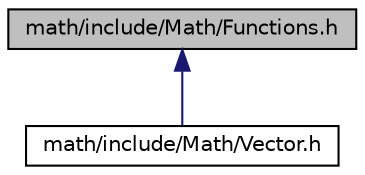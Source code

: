 digraph "math/include/Math/Functions.h"
{
  edge [fontname="Helvetica",fontsize="10",labelfontname="Helvetica",labelfontsize="10"];
  node [fontname="Helvetica",fontsize="10",shape=record];
  Node6 [label="math/include/Math/Functions.h",height=0.2,width=0.4,color="black", fillcolor="grey75", style="filled", fontcolor="black"];
  Node6 -> Node7 [dir="back",color="midnightblue",fontsize="10",style="solid",fontname="Helvetica"];
  Node7 [label="math/include/Math/Vector.h",height=0.2,width=0.4,color="black", fillcolor="white", style="filled",URL="$Vector_8h.html"];
}
